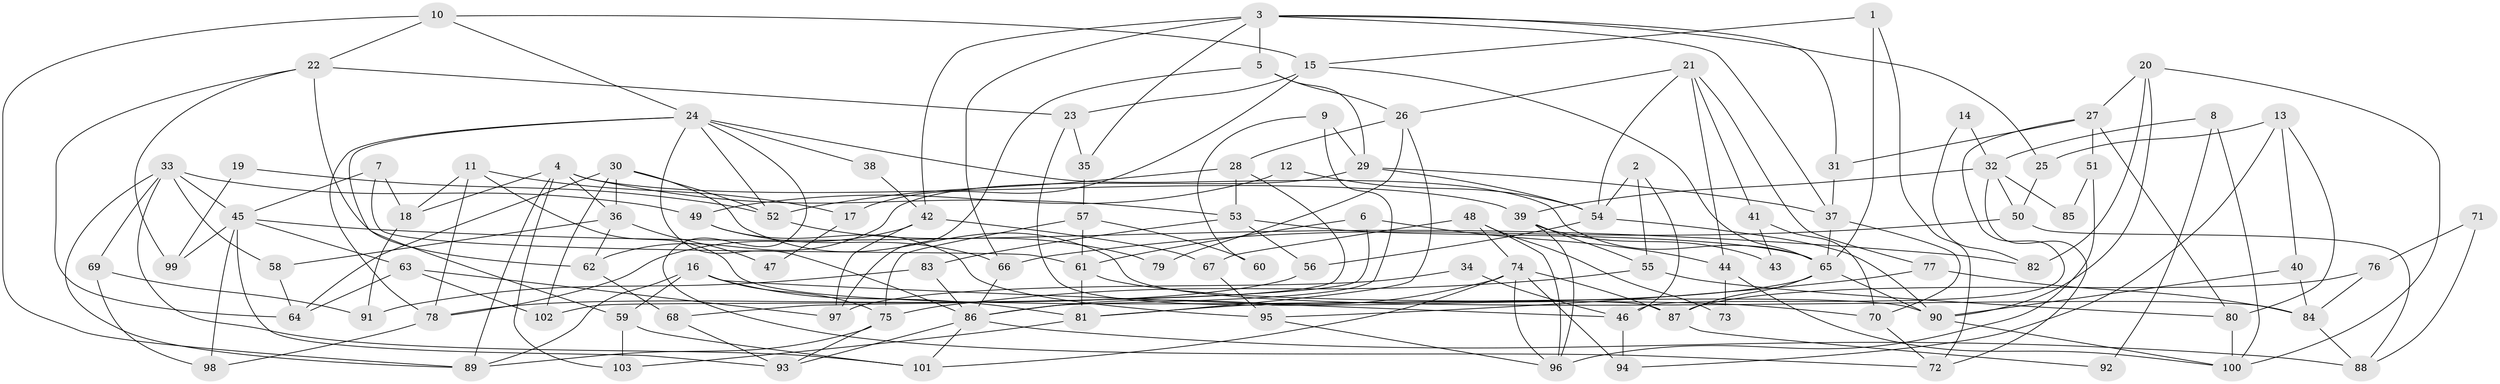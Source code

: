 // Generated by graph-tools (version 1.1) at 2025/11/02/27/25 16:11:21]
// undirected, 103 vertices, 206 edges
graph export_dot {
graph [start="1"]
  node [color=gray90,style=filled];
  1;
  2;
  3;
  4;
  5;
  6;
  7;
  8;
  9;
  10;
  11;
  12;
  13;
  14;
  15;
  16;
  17;
  18;
  19;
  20;
  21;
  22;
  23;
  24;
  25;
  26;
  27;
  28;
  29;
  30;
  31;
  32;
  33;
  34;
  35;
  36;
  37;
  38;
  39;
  40;
  41;
  42;
  43;
  44;
  45;
  46;
  47;
  48;
  49;
  50;
  51;
  52;
  53;
  54;
  55;
  56;
  57;
  58;
  59;
  60;
  61;
  62;
  63;
  64;
  65;
  66;
  67;
  68;
  69;
  70;
  71;
  72;
  73;
  74;
  75;
  76;
  77;
  78;
  79;
  80;
  81;
  82;
  83;
  84;
  85;
  86;
  87;
  88;
  89;
  90;
  91;
  92;
  93;
  94;
  95;
  96;
  97;
  98;
  99;
  100;
  101;
  102;
  103;
  1 -- 65;
  1 -- 15;
  1 -- 72;
  2 -- 46;
  2 -- 54;
  2 -- 55;
  3 -- 42;
  3 -- 66;
  3 -- 5;
  3 -- 25;
  3 -- 31;
  3 -- 35;
  3 -- 37;
  4 -- 53;
  4 -- 103;
  4 -- 18;
  4 -- 36;
  4 -- 39;
  4 -- 89;
  5 -- 29;
  5 -- 26;
  5 -- 97;
  6 -- 44;
  6 -- 61;
  6 -- 68;
  7 -- 18;
  7 -- 45;
  7 -- 61;
  8 -- 100;
  8 -- 32;
  8 -- 92;
  9 -- 29;
  9 -- 86;
  9 -- 60;
  10 -- 22;
  10 -- 89;
  10 -- 15;
  10 -- 24;
  11 -- 90;
  11 -- 18;
  11 -- 17;
  11 -- 78;
  12 -- 54;
  12 -- 49;
  13 -- 94;
  13 -- 40;
  13 -- 25;
  13 -- 80;
  14 -- 32;
  14 -- 82;
  15 -- 23;
  15 -- 17;
  15 -- 65;
  16 -- 59;
  16 -- 75;
  16 -- 46;
  16 -- 81;
  16 -- 89;
  17 -- 47;
  18 -- 91;
  19 -- 52;
  19 -- 99;
  20 -- 90;
  20 -- 27;
  20 -- 82;
  20 -- 100;
  21 -- 54;
  21 -- 26;
  21 -- 41;
  21 -- 44;
  21 -- 77;
  22 -- 62;
  22 -- 64;
  22 -- 23;
  22 -- 99;
  23 -- 87;
  23 -- 35;
  24 -- 65;
  24 -- 38;
  24 -- 52;
  24 -- 59;
  24 -- 72;
  24 -- 78;
  24 -- 86;
  25 -- 50;
  26 -- 81;
  26 -- 28;
  26 -- 79;
  27 -- 31;
  27 -- 80;
  27 -- 46;
  27 -- 51;
  28 -- 53;
  28 -- 52;
  28 -- 102;
  29 -- 62;
  29 -- 37;
  29 -- 54;
  30 -- 52;
  30 -- 36;
  30 -- 64;
  30 -- 84;
  30 -- 102;
  31 -- 37;
  32 -- 72;
  32 -- 39;
  32 -- 50;
  32 -- 85;
  33 -- 49;
  33 -- 89;
  33 -- 45;
  33 -- 58;
  33 -- 69;
  33 -- 101;
  34 -- 97;
  34 -- 46;
  35 -- 57;
  36 -- 58;
  36 -- 47;
  36 -- 62;
  37 -- 65;
  37 -- 70;
  38 -- 42;
  39 -- 55;
  39 -- 43;
  39 -- 96;
  40 -- 90;
  40 -- 84;
  41 -- 70;
  41 -- 43;
  42 -- 97;
  42 -- 78;
  42 -- 67;
  44 -- 100;
  44 -- 73;
  45 -- 93;
  45 -- 63;
  45 -- 82;
  45 -- 98;
  45 -- 99;
  46 -- 94;
  48 -- 67;
  48 -- 96;
  48 -- 73;
  48 -- 74;
  49 -- 66;
  49 -- 95;
  50 -- 66;
  50 -- 88;
  51 -- 96;
  51 -- 85;
  52 -- 79;
  53 -- 65;
  53 -- 56;
  53 -- 83;
  54 -- 90;
  54 -- 56;
  55 -- 75;
  55 -- 80;
  56 -- 78;
  57 -- 61;
  57 -- 60;
  57 -- 75;
  58 -- 64;
  59 -- 101;
  59 -- 103;
  61 -- 70;
  61 -- 81;
  62 -- 68;
  63 -- 102;
  63 -- 64;
  63 -- 97;
  65 -- 81;
  65 -- 87;
  65 -- 90;
  66 -- 86;
  67 -- 95;
  68 -- 93;
  69 -- 98;
  69 -- 91;
  70 -- 72;
  71 -- 76;
  71 -- 88;
  74 -- 86;
  74 -- 87;
  74 -- 94;
  74 -- 96;
  74 -- 101;
  75 -- 89;
  75 -- 93;
  76 -- 87;
  76 -- 84;
  77 -- 84;
  77 -- 95;
  78 -- 98;
  80 -- 100;
  81 -- 103;
  83 -- 86;
  83 -- 91;
  84 -- 88;
  86 -- 101;
  86 -- 88;
  86 -- 93;
  87 -- 92;
  90 -- 100;
  95 -- 96;
}
